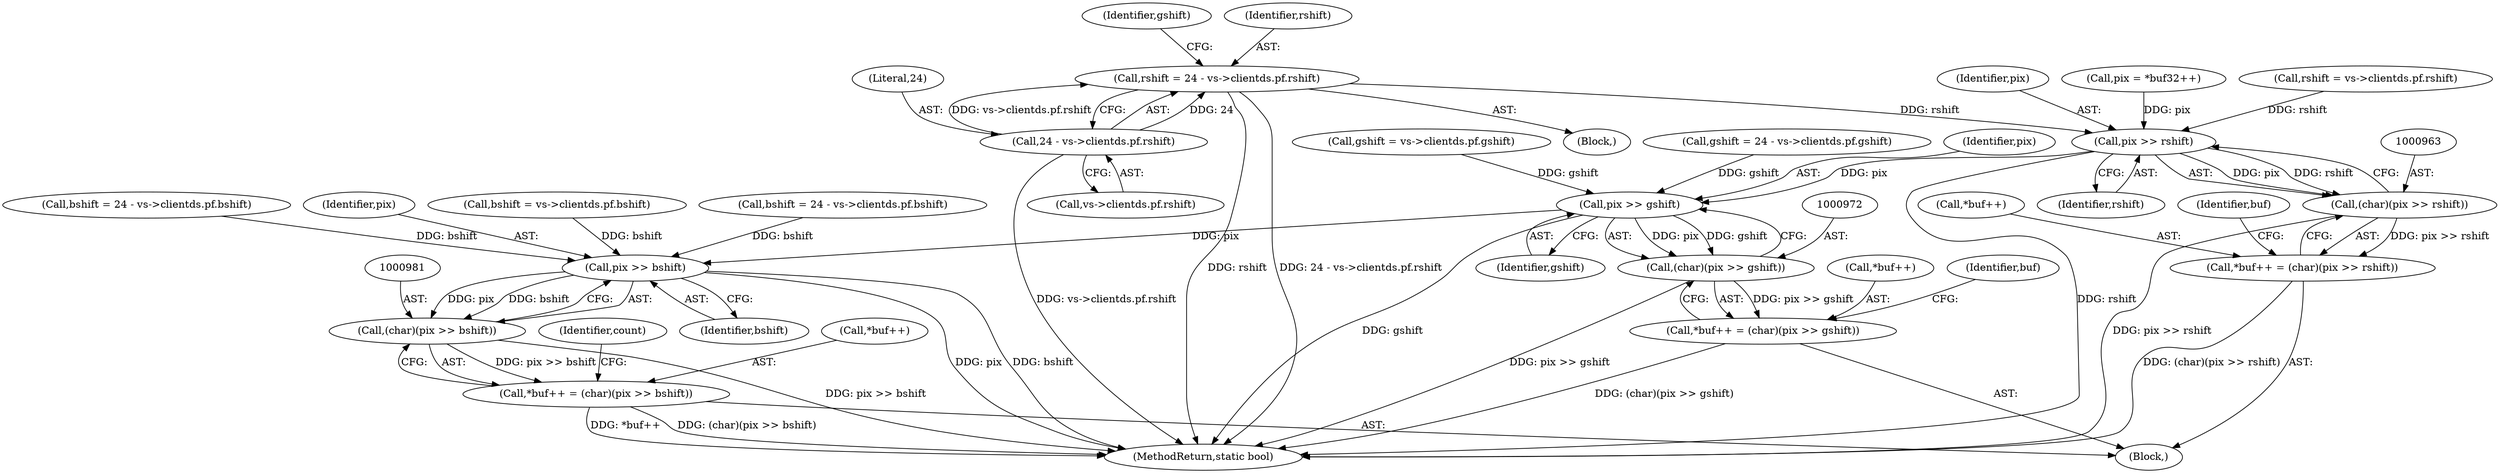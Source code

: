 digraph "1_qemu_9f64916da20eea67121d544698676295bbb105a7_0@del" {
"1000893" [label="(Call,rshift = 24 - vs->clientds.pf.rshift)"];
"1000895" [label="(Call,24 - vs->clientds.pf.rshift)"];
"1000964" [label="(Call,pix >> rshift)"];
"1000962" [label="(Call,(char)(pix >> rshift))"];
"1000958" [label="(Call,*buf++ = (char)(pix >> rshift))"];
"1000973" [label="(Call,pix >> gshift)"];
"1000971" [label="(Call,(char)(pix >> gshift))"];
"1000967" [label="(Call,*buf++ = (char)(pix >> gshift))"];
"1000982" [label="(Call,pix >> bshift)"];
"1000980" [label="(Call,(char)(pix >> bshift))"];
"1000976" [label="(Call,*buf++ = (char)(pix >> bshift))"];
"1000895" [label="(Call,24 - vs->clientds.pf.rshift)"];
"1000951" [label="(Identifier,count)"];
"1000973" [label="(Call,pix >> gshift)"];
"1000968" [label="(Call,*buf++)"];
"1000964" [label="(Call,pix >> rshift)"];
"1000897" [label="(Call,vs->clientds.pf.rshift)"];
"1000966" [label="(Identifier,rshift)"];
"1000979" [label="(Identifier,buf)"];
"1000958" [label="(Call,*buf++ = (char)(pix >> rshift))"];
"1000959" [label="(Call,*buf++)"];
"1000892" [label="(Block,)"];
"1000905" [label="(Identifier,gshift)"];
"1000974" [label="(Identifier,pix)"];
"1000976" [label="(Call,*buf++ = (char)(pix >> bshift))"];
"1000967" [label="(Call,*buf++ = (char)(pix >> gshift))"];
"1000975" [label="(Identifier,gshift)"];
"1000893" [label="(Call,rshift = 24 - vs->clientds.pf.rshift)"];
"1000983" [label="(Identifier,pix)"];
"1000882" [label="(Call,bshift = vs->clientds.pf.bshift)"];
"1000864" [label="(Call,rshift = vs->clientds.pf.rshift)"];
"1000965" [label="(Identifier,pix)"];
"1000953" [label="(Call,pix = *buf32++)"];
"1000962" [label="(Call,(char)(pix >> rshift))"];
"1000977" [label="(Call,*buf++)"];
"1000980" [label="(Call,(char)(pix >> bshift))"];
"1000915" [label="(Call,bshift = 24 - vs->clientds.pf.bshift)"];
"1000896" [label="(Literal,24)"];
"1000984" [label="(Identifier,bshift)"];
"1000970" [label="(Identifier,buf)"];
"1000982" [label="(Call,pix >> bshift)"];
"1000894" [label="(Identifier,rshift)"];
"1000952" [label="(Block,)"];
"1000971" [label="(Call,(char)(pix >> gshift))"];
"1000873" [label="(Call,gshift = vs->clientds.pf.gshift)"];
"1000985" [label="(MethodReturn,static bool)"];
"1000904" [label="(Call,gshift = 24 - vs->clientds.pf.gshift)"];
"1000929" [label="(Call,bshift = 24 - vs->clientds.pf.bshift)"];
"1000893" -> "1000892"  [label="AST: "];
"1000893" -> "1000895"  [label="CFG: "];
"1000894" -> "1000893"  [label="AST: "];
"1000895" -> "1000893"  [label="AST: "];
"1000905" -> "1000893"  [label="CFG: "];
"1000893" -> "1000985"  [label="DDG: 24 - vs->clientds.pf.rshift"];
"1000893" -> "1000985"  [label="DDG: rshift"];
"1000895" -> "1000893"  [label="DDG: 24"];
"1000895" -> "1000893"  [label="DDG: vs->clientds.pf.rshift"];
"1000893" -> "1000964"  [label="DDG: rshift"];
"1000895" -> "1000897"  [label="CFG: "];
"1000896" -> "1000895"  [label="AST: "];
"1000897" -> "1000895"  [label="AST: "];
"1000895" -> "1000985"  [label="DDG: vs->clientds.pf.rshift"];
"1000964" -> "1000962"  [label="AST: "];
"1000964" -> "1000966"  [label="CFG: "];
"1000965" -> "1000964"  [label="AST: "];
"1000966" -> "1000964"  [label="AST: "];
"1000962" -> "1000964"  [label="CFG: "];
"1000964" -> "1000985"  [label="DDG: rshift"];
"1000964" -> "1000962"  [label="DDG: pix"];
"1000964" -> "1000962"  [label="DDG: rshift"];
"1000953" -> "1000964"  [label="DDG: pix"];
"1000864" -> "1000964"  [label="DDG: rshift"];
"1000964" -> "1000973"  [label="DDG: pix"];
"1000962" -> "1000958"  [label="AST: "];
"1000963" -> "1000962"  [label="AST: "];
"1000958" -> "1000962"  [label="CFG: "];
"1000962" -> "1000985"  [label="DDG: pix >> rshift"];
"1000962" -> "1000958"  [label="DDG: pix >> rshift"];
"1000958" -> "1000952"  [label="AST: "];
"1000959" -> "1000958"  [label="AST: "];
"1000970" -> "1000958"  [label="CFG: "];
"1000958" -> "1000985"  [label="DDG: (char)(pix >> rshift)"];
"1000973" -> "1000971"  [label="AST: "];
"1000973" -> "1000975"  [label="CFG: "];
"1000974" -> "1000973"  [label="AST: "];
"1000975" -> "1000973"  [label="AST: "];
"1000971" -> "1000973"  [label="CFG: "];
"1000973" -> "1000985"  [label="DDG: gshift"];
"1000973" -> "1000971"  [label="DDG: pix"];
"1000973" -> "1000971"  [label="DDG: gshift"];
"1000873" -> "1000973"  [label="DDG: gshift"];
"1000904" -> "1000973"  [label="DDG: gshift"];
"1000973" -> "1000982"  [label="DDG: pix"];
"1000971" -> "1000967"  [label="AST: "];
"1000972" -> "1000971"  [label="AST: "];
"1000967" -> "1000971"  [label="CFG: "];
"1000971" -> "1000985"  [label="DDG: pix >> gshift"];
"1000971" -> "1000967"  [label="DDG: pix >> gshift"];
"1000967" -> "1000952"  [label="AST: "];
"1000968" -> "1000967"  [label="AST: "];
"1000979" -> "1000967"  [label="CFG: "];
"1000967" -> "1000985"  [label="DDG: (char)(pix >> gshift)"];
"1000982" -> "1000980"  [label="AST: "];
"1000982" -> "1000984"  [label="CFG: "];
"1000983" -> "1000982"  [label="AST: "];
"1000984" -> "1000982"  [label="AST: "];
"1000980" -> "1000982"  [label="CFG: "];
"1000982" -> "1000985"  [label="DDG: bshift"];
"1000982" -> "1000985"  [label="DDG: pix"];
"1000982" -> "1000980"  [label="DDG: pix"];
"1000982" -> "1000980"  [label="DDG: bshift"];
"1000882" -> "1000982"  [label="DDG: bshift"];
"1000915" -> "1000982"  [label="DDG: bshift"];
"1000929" -> "1000982"  [label="DDG: bshift"];
"1000980" -> "1000976"  [label="AST: "];
"1000981" -> "1000980"  [label="AST: "];
"1000976" -> "1000980"  [label="CFG: "];
"1000980" -> "1000985"  [label="DDG: pix >> bshift"];
"1000980" -> "1000976"  [label="DDG: pix >> bshift"];
"1000976" -> "1000952"  [label="AST: "];
"1000977" -> "1000976"  [label="AST: "];
"1000951" -> "1000976"  [label="CFG: "];
"1000976" -> "1000985"  [label="DDG: *buf++"];
"1000976" -> "1000985"  [label="DDG: (char)(pix >> bshift)"];
}
